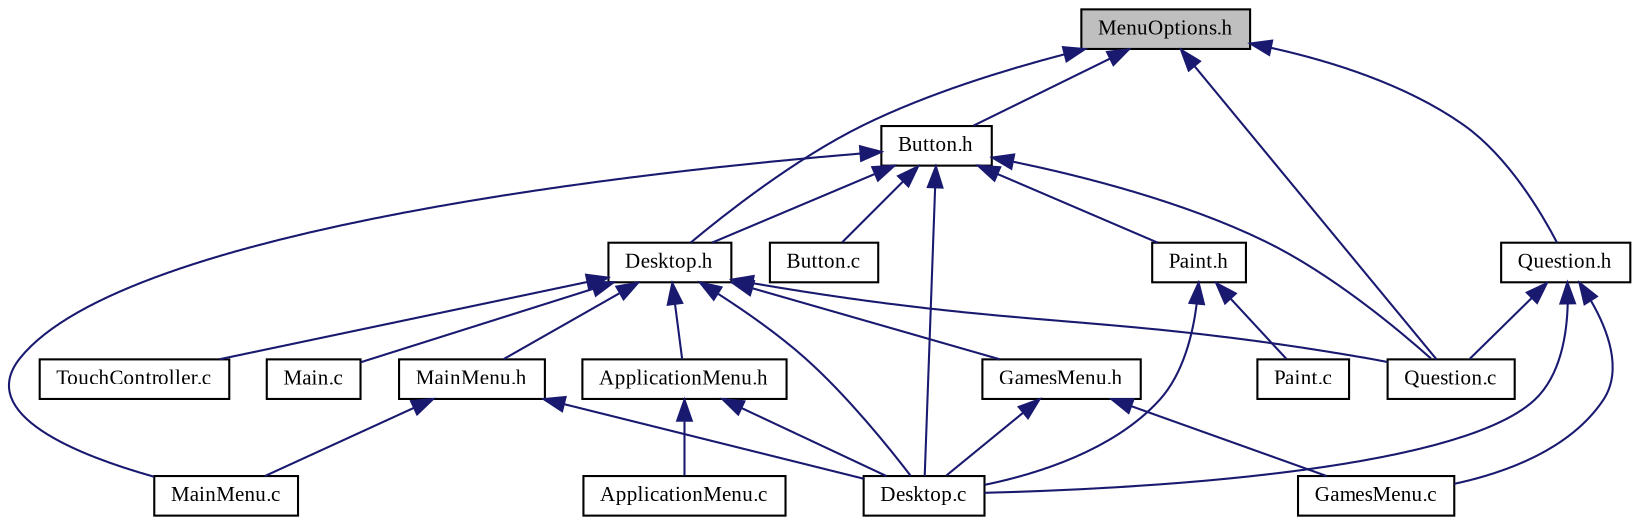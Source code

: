 digraph "MenuOptions.h"
{
  edge [fontname="TimesNewRoman",fontsize="10",labelfontname="TimesNewRoman",labelfontsize="10"];
  node [fontname="TimesNewRoman",fontsize="10",shape=record];
  Node1 [label="MenuOptions.h",height=0.2,width=0.4,color="black", fillcolor="grey75", style="filled", fontcolor="black"];
  Node1 -> Node2 [dir="back",color="midnightblue",fontsize="10",style="solid",fontname="TimesNewRoman"];
  Node2 [label="Button.h",height=0.2,width=0.4,color="black", fillcolor="white", style="filled",URL="$_button_8h.html",tooltip="Przycisk na ekranie - header file. "];
  Node2 -> Node3 [dir="back",color="midnightblue",fontsize="10",style="solid",fontname="TimesNewRoman"];
  Node3 [label="Paint.h",height=0.2,width=0.4,color="black", fillcolor="white", style="filled",URL="$_paint_8h.html",tooltip="Aplikacja do rysowania - header file. "];
  Node3 -> Node4 [dir="back",color="midnightblue",fontsize="10",style="solid",fontname="TimesNewRoman"];
  Node4 [label="Paint.c",height=0.2,width=0.4,color="black", fillcolor="white", style="filled",URL="$_paint_8c.html",tooltip="Aplikacja do rysowania - source file. "];
  Node3 -> Node5 [dir="back",color="midnightblue",fontsize="10",style="solid",fontname="TimesNewRoman"];
  Node5 [label="Desktop.c",height=0.2,width=0.4,color="black", fillcolor="white", style="filled",URL="$_desktop_8c.html",tooltip="Pulpit z wejsciem menu - source file. "];
  Node2 -> Node6 [dir="back",color="midnightblue",fontsize="10",style="solid",fontname="TimesNewRoman"];
  Node6 [label="Button.c",height=0.2,width=0.4,color="black", fillcolor="white", style="filled",URL="$_button_8c.html",tooltip="Przycisk na ekranie - source file. "];
  Node2 -> Node7 [dir="back",color="midnightblue",fontsize="10",style="solid",fontname="TimesNewRoman"];
  Node7 [label="Question.c",height=0.2,width=0.4,color="black", fillcolor="white", style="filled",URL="$_question_8c.html",tooltip="Pytanie z funkcjami wyboru - source file. "];
  Node2 -> Node8 [dir="back",color="midnightblue",fontsize="10",style="solid",fontname="TimesNewRoman"];
  Node8 [label="Desktop.h",height=0.2,width=0.4,color="black", fillcolor="white", style="filled",URL="$_desktop_8h.html",tooltip="Pulpit z wejsciem menu - header file. "];
  Node8 -> Node9 [dir="back",color="midnightblue",fontsize="10",style="solid",fontname="TimesNewRoman"];
  Node9 [label="TouchController.c",height=0.2,width=0.4,color="black", fillcolor="white", style="filled",URL="$_touch_controller_8c.html",tooltip="Kontroler sterownika dotyku XPT2046 - source file. "];
  Node8 -> Node7 [dir="back",color="midnightblue",fontsize="10",style="solid",fontname="TimesNewRoman"];
  Node8 -> Node10 [dir="back",color="midnightblue",fontsize="10",style="solid",fontname="TimesNewRoman"];
  Node10 [label="Main.c",height=0.2,width=0.4,color="black", fillcolor="white", style="filled",URL="$_main_8c.html",tooltip="Zrodlo z glowna funkcja programu - source file. "];
  Node8 -> Node11 [dir="back",color="midnightblue",fontsize="10",style="solid",fontname="TimesNewRoman"];
  Node11 [label="ApplicationMenu.h",height=0.2,width=0.4,color="black", fillcolor="white", style="filled",URL="$_application_menu_8h.html",tooltip="Menu z aplikacjami - header file. "];
  Node11 -> Node12 [dir="back",color="midnightblue",fontsize="10",style="solid",fontname="TimesNewRoman"];
  Node12 [label="ApplicationMenu.c",height=0.2,width=0.4,color="black", fillcolor="white", style="filled",URL="$_application_menu_8c.html",tooltip="Menu z aplikacjami - source file. "];
  Node11 -> Node5 [dir="back",color="midnightblue",fontsize="10",style="solid",fontname="TimesNewRoman"];
  Node8 -> Node5 [dir="back",color="midnightblue",fontsize="10",style="solid",fontname="TimesNewRoman"];
  Node8 -> Node13 [dir="back",color="midnightblue",fontsize="10",style="solid",fontname="TimesNewRoman"];
  Node13 [label="MainMenu.h",height=0.2,width=0.4,color="black", fillcolor="white", style="filled",URL="$_main_menu_8h.html",tooltip="Menu glowne - header file. "];
  Node13 -> Node5 [dir="back",color="midnightblue",fontsize="10",style="solid",fontname="TimesNewRoman"];
  Node13 -> Node14 [dir="back",color="midnightblue",fontsize="10",style="solid",fontname="TimesNewRoman"];
  Node14 [label="MainMenu.c",height=0.2,width=0.4,color="black", fillcolor="white", style="filled",URL="$_main_menu_8c.html",tooltip="Menu glowne - source file. "];
  Node8 -> Node15 [dir="back",color="midnightblue",fontsize="10",style="solid",fontname="TimesNewRoman"];
  Node15 [label="GamesMenu.h",height=0.2,width=0.4,color="black", fillcolor="white", style="filled",URL="$_games_menu_8h.html",tooltip="Menu z grami - header file. "];
  Node15 -> Node5 [dir="back",color="midnightblue",fontsize="10",style="solid",fontname="TimesNewRoman"];
  Node15 -> Node16 [dir="back",color="midnightblue",fontsize="10",style="solid",fontname="TimesNewRoman"];
  Node16 [label="GamesMenu.c",height=0.2,width=0.4,color="black", fillcolor="white", style="filled",URL="$_games_menu_8c.html",tooltip="Menu z grami - source file. "];
  Node2 -> Node5 [dir="back",color="midnightblue",fontsize="10",style="solid",fontname="TimesNewRoman"];
  Node2 -> Node14 [dir="back",color="midnightblue",fontsize="10",style="solid",fontname="TimesNewRoman"];
  Node1 -> Node17 [dir="back",color="midnightblue",fontsize="10",style="solid",fontname="TimesNewRoman"];
  Node17 [label="Question.h",height=0.2,width=0.4,color="black", fillcolor="white", style="filled",URL="$_question_8h.html",tooltip="Pytanie z funkcjami wyboru - header file. "];
  Node17 -> Node7 [dir="back",color="midnightblue",fontsize="10",style="solid",fontname="TimesNewRoman"];
  Node17 -> Node5 [dir="back",color="midnightblue",fontsize="10",style="solid",fontname="TimesNewRoman"];
  Node17 -> Node16 [dir="back",color="midnightblue",fontsize="10",style="solid",fontname="TimesNewRoman"];
  Node1 -> Node7 [dir="back",color="midnightblue",fontsize="10",style="solid",fontname="TimesNewRoman"];
  Node1 -> Node8 [dir="back",color="midnightblue",fontsize="10",style="solid",fontname="TimesNewRoman"];
}
